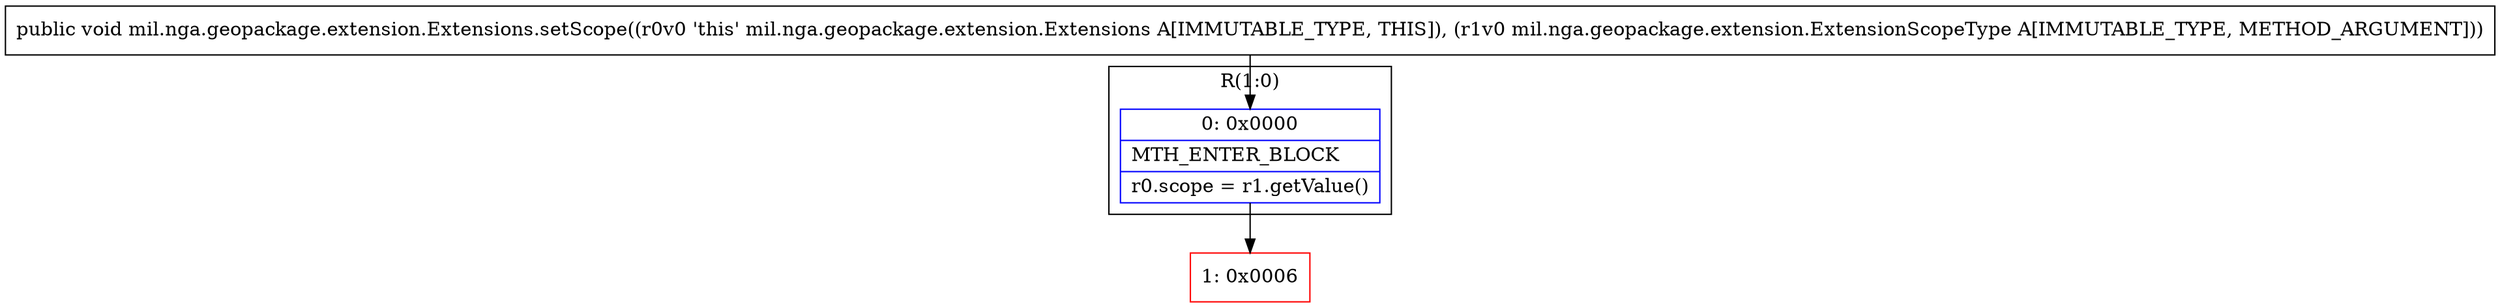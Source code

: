 digraph "CFG formil.nga.geopackage.extension.Extensions.setScope(Lmil\/nga\/geopackage\/extension\/ExtensionScopeType;)V" {
subgraph cluster_Region_2076182650 {
label = "R(1:0)";
node [shape=record,color=blue];
Node_0 [shape=record,label="{0\:\ 0x0000|MTH_ENTER_BLOCK\l|r0.scope = r1.getValue()\l}"];
}
Node_1 [shape=record,color=red,label="{1\:\ 0x0006}"];
MethodNode[shape=record,label="{public void mil.nga.geopackage.extension.Extensions.setScope((r0v0 'this' mil.nga.geopackage.extension.Extensions A[IMMUTABLE_TYPE, THIS]), (r1v0 mil.nga.geopackage.extension.ExtensionScopeType A[IMMUTABLE_TYPE, METHOD_ARGUMENT])) }"];
MethodNode -> Node_0;
Node_0 -> Node_1;
}


